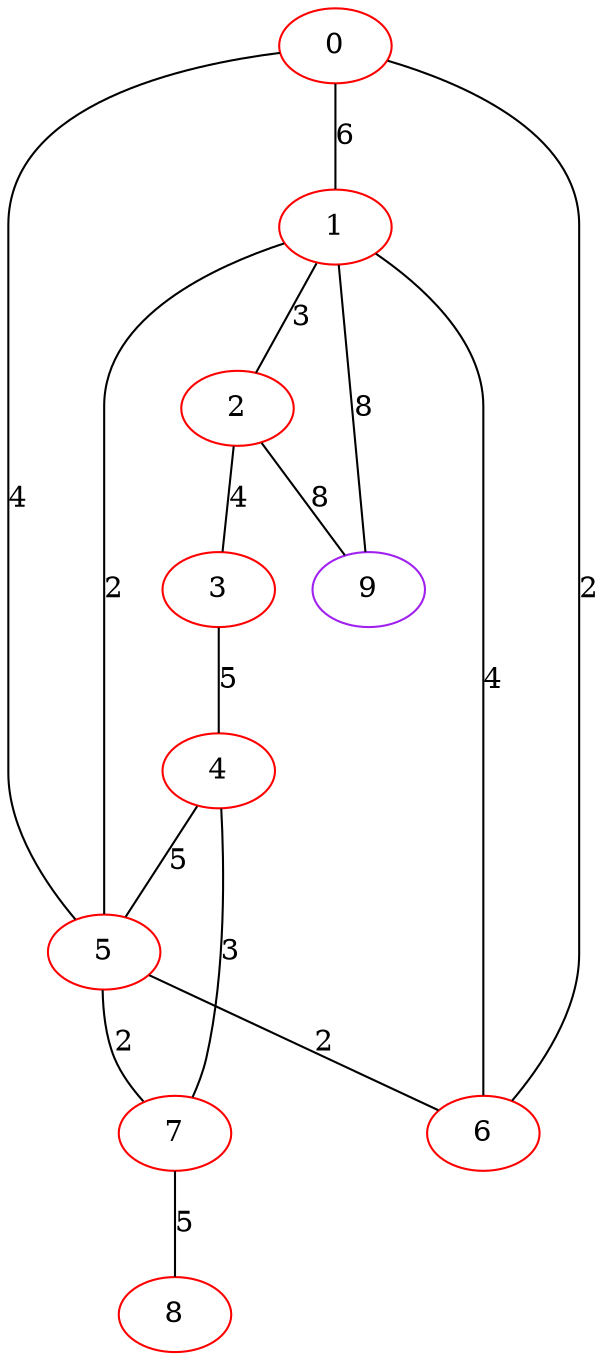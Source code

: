 graph "" {
0 [color=red, weight=1];
1 [color=red, weight=1];
2 [color=red, weight=1];
3 [color=red, weight=1];
4 [color=red, weight=1];
5 [color=red, weight=1];
6 [color=red, weight=1];
7 [color=red, weight=1];
8 [color=red, weight=1];
9 [color=purple, weight=4];
0 -- 1  [key=0, label=6];
0 -- 5  [key=0, label=4];
0 -- 6  [key=0, label=2];
1 -- 9  [key=0, label=8];
1 -- 2  [key=0, label=3];
1 -- 5  [key=0, label=2];
1 -- 6  [key=0, label=4];
2 -- 3  [key=0, label=4];
2 -- 9  [key=0, label=8];
3 -- 4  [key=0, label=5];
4 -- 5  [key=0, label=5];
4 -- 7  [key=0, label=3];
5 -- 6  [key=0, label=2];
5 -- 7  [key=0, label=2];
7 -- 8  [key=0, label=5];
}
